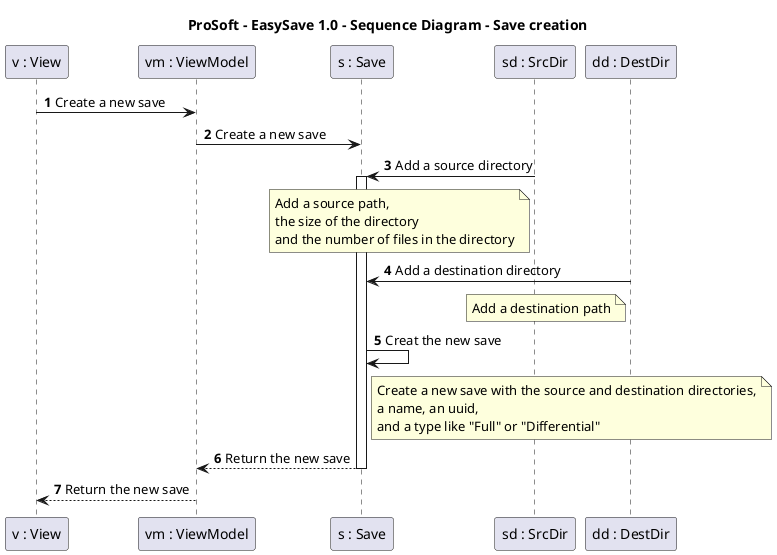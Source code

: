 @startuml

title "ProSoft - EasySave 1.0 - Sequence Diagram - Save creation"

autonumber

participant View [
    v : View
]
participant ViewModel [
    vm : ViewModel
]
participant Save [
    s : Save
]
participant SrcDir [
    sd : SrcDir
]
participant DestDir [
    dd : DestDir
]



View -> ViewModel : Create a new save
ViewModel -> Save : Create a new save
SrcDir -> Save : Add a source directory
note left of SrcDir : Add a source path,\nthe size of the directory\nand the number of files in the directory
activate Save
DestDir -> Save : Add a destination directory
note left of DestDir : Add a destination path

Save -> Save : Creat the new save
note right of Save : Create a new save with the source and destination directories,\na name, an uuid,\nand a type like "Full" or "Differential"
Save --> ViewModel : Return the new save
deactivate Save
ViewModel --> View : Return the new save
@enduml